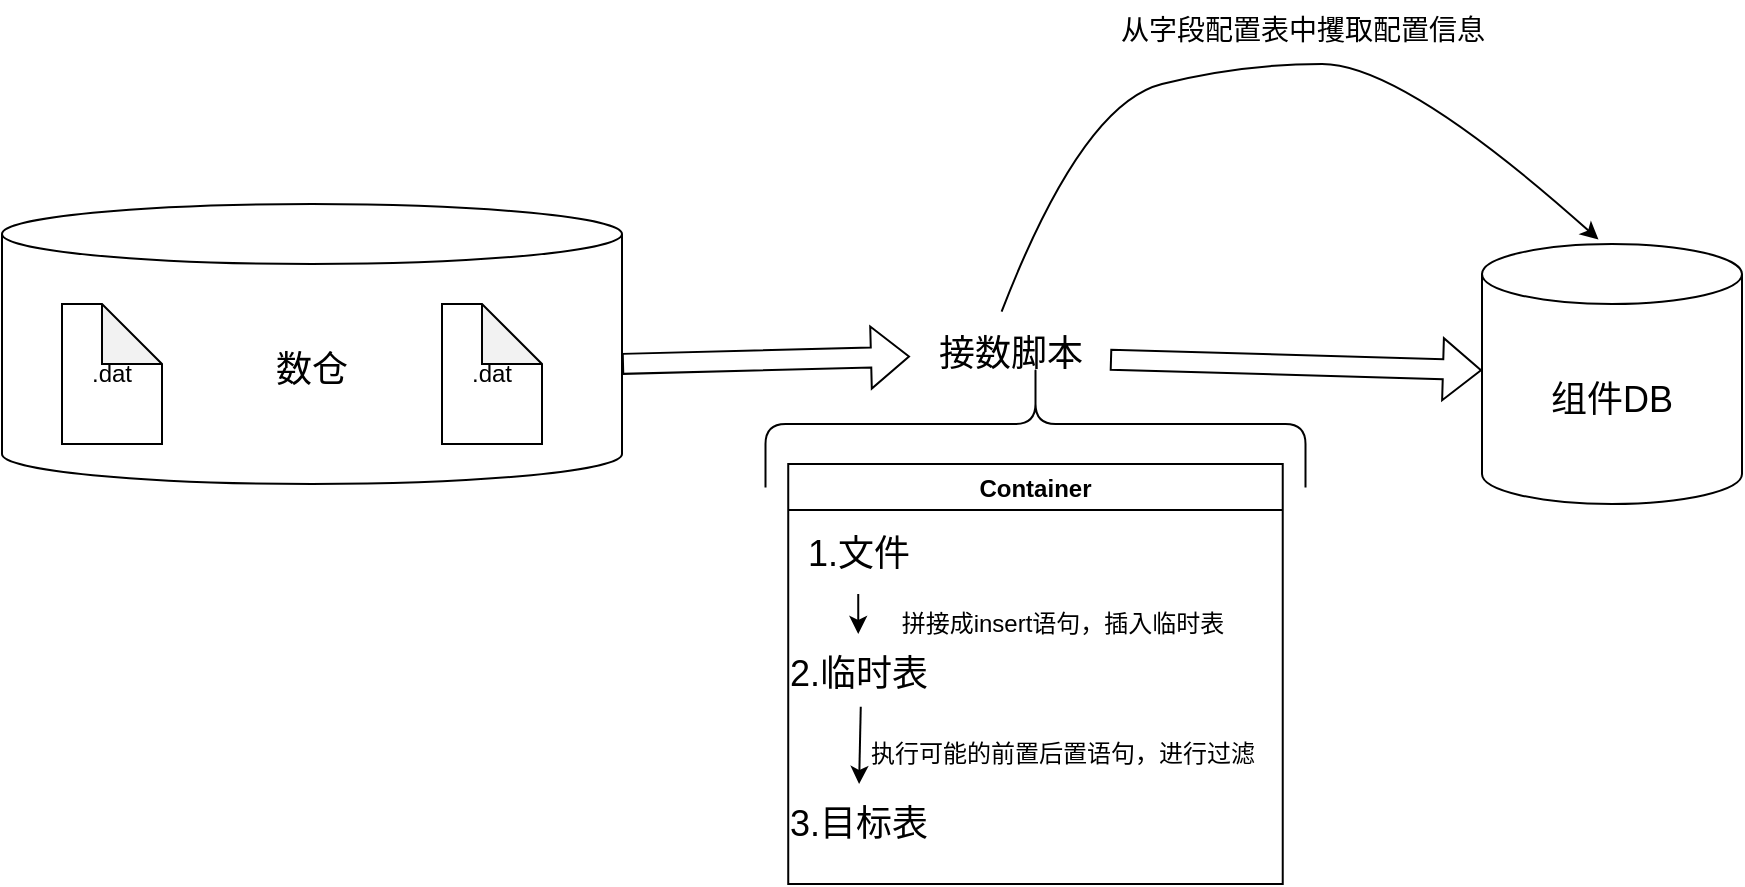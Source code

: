 <mxfile version="24.7.7">
  <diagram name="第 1 页" id="QDzYGCVOOU6WMwvRuhGj">
    <mxGraphModel dx="2117" dy="541" grid="1" gridSize="10" guides="1" tooltips="1" connect="1" arrows="1" fold="1" page="1" pageScale="1" pageWidth="827" pageHeight="1169" math="0" shadow="0">
      <root>
        <mxCell id="0" />
        <mxCell id="1" parent="0" />
        <mxCell id="76ay6_5HHLco26l0Nqf6-5" value="" style="group" vertex="1" connectable="0" parent="1">
          <mxGeometry x="-140" y="260" width="310" height="140" as="geometry" />
        </mxCell>
        <mxCell id="76ay6_5HHLco26l0Nqf6-1" value="&lt;font style=&quot;font-size: 18px;&quot;&gt;数仓&lt;/font&gt;" style="shape=cylinder3;whiteSpace=wrap;html=1;boundedLbl=1;backgroundOutline=1;size=15;" vertex="1" parent="76ay6_5HHLco26l0Nqf6-5">
          <mxGeometry width="310" height="140" as="geometry" />
        </mxCell>
        <mxCell id="76ay6_5HHLco26l0Nqf6-2" value=".dat" style="shape=note;whiteSpace=wrap;html=1;backgroundOutline=1;darkOpacity=0.05;" vertex="1" parent="76ay6_5HHLco26l0Nqf6-5">
          <mxGeometry x="30" y="50" width="50" height="70" as="geometry" />
        </mxCell>
        <mxCell id="76ay6_5HHLco26l0Nqf6-4" value=".dat" style="shape=note;whiteSpace=wrap;html=1;backgroundOutline=1;darkOpacity=0.05;" vertex="1" parent="76ay6_5HHLco26l0Nqf6-5">
          <mxGeometry x="220" y="50" width="50" height="70" as="geometry" />
        </mxCell>
        <mxCell id="76ay6_5HHLco26l0Nqf6-6" value="&lt;font style=&quot;font-size: 18px;&quot;&gt;组件DB&lt;/font&gt;" style="shape=cylinder3;whiteSpace=wrap;html=1;boundedLbl=1;backgroundOutline=1;size=15;" vertex="1" parent="1">
          <mxGeometry x="600" y="280" width="130" height="130" as="geometry" />
        </mxCell>
        <mxCell id="76ay6_5HHLco26l0Nqf6-7" value="" style="shape=flexArrow;endArrow=classic;html=1;rounded=0;exitX=1;exitY=0.571;exitDx=0;exitDy=0;exitPerimeter=0;" edge="1" parent="1" source="76ay6_5HHLco26l0Nqf6-8" target="76ay6_5HHLco26l0Nqf6-6">
          <mxGeometry width="50" height="50" relative="1" as="geometry">
            <mxPoint x="420" y="370" as="sourcePoint" />
            <mxPoint x="470" y="320" as="targetPoint" />
          </mxGeometry>
        </mxCell>
        <mxCell id="76ay6_5HHLco26l0Nqf6-9" value="" style="shape=flexArrow;endArrow=classic;html=1;rounded=0;exitX=1;exitY=0.571;exitDx=0;exitDy=0;exitPerimeter=0;" edge="1" parent="1" source="76ay6_5HHLco26l0Nqf6-1" target="76ay6_5HHLco26l0Nqf6-8">
          <mxGeometry width="50" height="50" relative="1" as="geometry">
            <mxPoint x="170" y="340" as="sourcePoint" />
            <mxPoint x="600" y="336" as="targetPoint" />
          </mxGeometry>
        </mxCell>
        <mxCell id="76ay6_5HHLco26l0Nqf6-8" value="&lt;font style=&quot;font-size: 18px;&quot;&gt;接数脚本&lt;/font&gt;" style="text;html=1;align=center;verticalAlign=middle;resizable=0;points=[];autosize=1;strokeColor=none;fillColor=none;" vertex="1" parent="1">
          <mxGeometry x="314" y="315" width="100" height="40" as="geometry" />
        </mxCell>
        <mxCell id="76ay6_5HHLco26l0Nqf6-10" value="" style="shape=curlyBracket;whiteSpace=wrap;html=1;rounded=1;labelPosition=left;verticalLabelPosition=middle;align=right;verticalAlign=middle;rotation=90;" vertex="1" parent="1">
          <mxGeometry x="345" y="235" width="63.5" height="270" as="geometry" />
        </mxCell>
        <mxCell id="76ay6_5HHLco26l0Nqf6-11" value="Container" style="swimlane;" vertex="1" parent="1">
          <mxGeometry x="253.12" y="390" width="247.25" height="210" as="geometry" />
        </mxCell>
        <mxCell id="76ay6_5HHLco26l0Nqf6-12" value="&lt;font style=&quot;font-size: 18px;&quot;&gt;1.文件&lt;/font&gt;" style="text;html=1;align=center;verticalAlign=middle;resizable=0;points=[];autosize=1;strokeColor=none;fillColor=none;" vertex="1" parent="76ay6_5HHLco26l0Nqf6-11">
          <mxGeometry y="25" width="70" height="40" as="geometry" />
        </mxCell>
        <mxCell id="76ay6_5HHLco26l0Nqf6-14" value="&lt;font style=&quot;font-size: 18px;&quot;&gt;2.临时表&lt;/font&gt;" style="text;html=1;align=center;verticalAlign=middle;resizable=0;points=[];autosize=1;strokeColor=none;fillColor=none;" vertex="1" parent="76ay6_5HHLco26l0Nqf6-11">
          <mxGeometry x="-10" y="85" width="90" height="40" as="geometry" />
        </mxCell>
        <mxCell id="76ay6_5HHLco26l0Nqf6-15" value="&lt;font style=&quot;font-size: 18px;&quot;&gt;3.目标表&lt;/font&gt;" style="text;html=1;align=center;verticalAlign=middle;resizable=0;points=[];autosize=1;strokeColor=none;fillColor=none;" vertex="1" parent="76ay6_5HHLco26l0Nqf6-11">
          <mxGeometry x="-10" y="160" width="90" height="40" as="geometry" />
        </mxCell>
        <mxCell id="76ay6_5HHLco26l0Nqf6-16" value="" style="endArrow=classic;html=1;rounded=0;" edge="1" parent="76ay6_5HHLco26l0Nqf6-11" source="76ay6_5HHLco26l0Nqf6-12" target="76ay6_5HHLco26l0Nqf6-14">
          <mxGeometry width="50" height="50" relative="1" as="geometry">
            <mxPoint x="-242.75" y="160" as="sourcePoint" />
            <mxPoint x="-192.75" y="110" as="targetPoint" />
          </mxGeometry>
        </mxCell>
        <mxCell id="76ay6_5HHLco26l0Nqf6-17" value="" style="endArrow=classic;html=1;rounded=0;exitX=0.514;exitY=0.91;exitDx=0;exitDy=0;exitPerimeter=0;" edge="1" parent="76ay6_5HHLco26l0Nqf6-11" source="76ay6_5HHLco26l0Nqf6-14" target="76ay6_5HHLco26l0Nqf6-15">
          <mxGeometry width="50" height="50" relative="1" as="geometry">
            <mxPoint x="-172.75" y="200" as="sourcePoint" />
            <mxPoint x="-122.75" y="150" as="targetPoint" />
          </mxGeometry>
        </mxCell>
        <mxCell id="76ay6_5HHLco26l0Nqf6-18" value="拼接成insert语句，插入临时表" style="text;html=1;align=center;verticalAlign=middle;resizable=0;points=[];autosize=1;strokeColor=none;fillColor=none;" vertex="1" parent="76ay6_5HHLco26l0Nqf6-11">
          <mxGeometry x="47.25" y="65" width="180" height="30" as="geometry" />
        </mxCell>
        <mxCell id="76ay6_5HHLco26l0Nqf6-19" value="执行可能的前置后置语句，进行过滤" style="text;html=1;align=center;verticalAlign=middle;resizable=0;points=[];autosize=1;strokeColor=none;fillColor=none;" vertex="1" parent="76ay6_5HHLco26l0Nqf6-11">
          <mxGeometry x="27.25" y="130" width="220" height="30" as="geometry" />
        </mxCell>
        <mxCell id="76ay6_5HHLco26l0Nqf6-20" value="" style="curved=1;endArrow=classic;html=1;rounded=0;exitX=0.458;exitY=-0.03;exitDx=0;exitDy=0;exitPerimeter=0;entryX=0.448;entryY=-0.017;entryDx=0;entryDy=0;entryPerimeter=0;" edge="1" parent="1" source="76ay6_5HHLco26l0Nqf6-8" target="76ay6_5HHLco26l0Nqf6-6">
          <mxGeometry width="50" height="50" relative="1" as="geometry">
            <mxPoint x="500" y="210" as="sourcePoint" />
            <mxPoint x="550" y="160" as="targetPoint" />
            <Array as="points">
              <mxPoint x="400" y="210" />
              <mxPoint x="480" y="190" />
              <mxPoint x="560" y="190" />
            </Array>
          </mxGeometry>
        </mxCell>
        <mxCell id="76ay6_5HHLco26l0Nqf6-22" value="&lt;font style=&quot;font-size: 14px;&quot;&gt;从字段配置表中攫取配置信息&lt;/font&gt;" style="text;html=1;align=center;verticalAlign=middle;resizable=0;points=[];autosize=1;strokeColor=none;fillColor=none;" vertex="1" parent="1">
          <mxGeometry x="405" y="158" width="210" height="30" as="geometry" />
        </mxCell>
      </root>
    </mxGraphModel>
  </diagram>
</mxfile>
